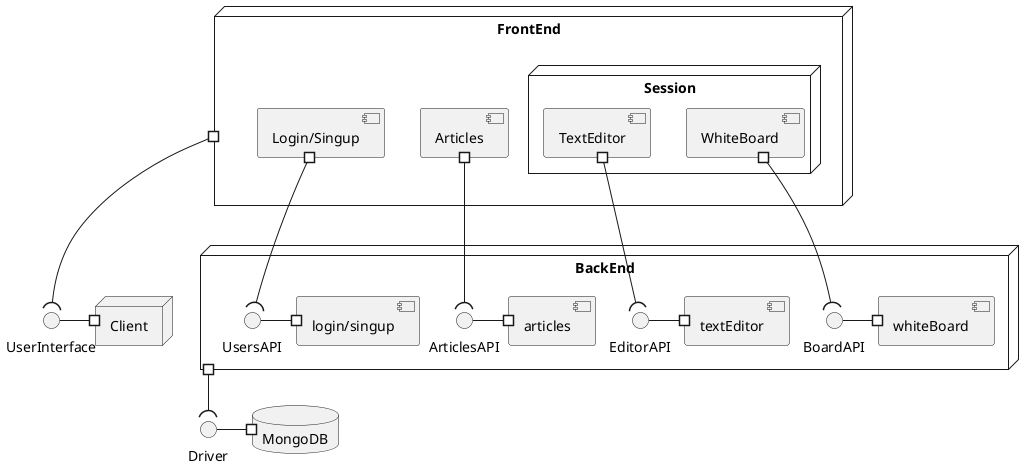 @startuml

node Client {
}

node BackEnd {
    BoardAPI -# [whiteBoard] 
    EditorAPI -# [textEditor]
    ArticlesAPI -# [articles]
    UsersAPI -# [login/singup]
}

node FrontEnd {
    node "Session"{
        [WhiteBoard] #--( BoardAPI
        [TextEditor] #--( EditorAPI
    }
    [Articles] #--( ArticlesAPI
    [Login/Singup] #--( UsersAPI
}

database MongoDB{
}

BackEnd #--( Driver
Driver -# MongoDB

FrontEnd #--( UserInterface
UserInterface -# Client

@enduml